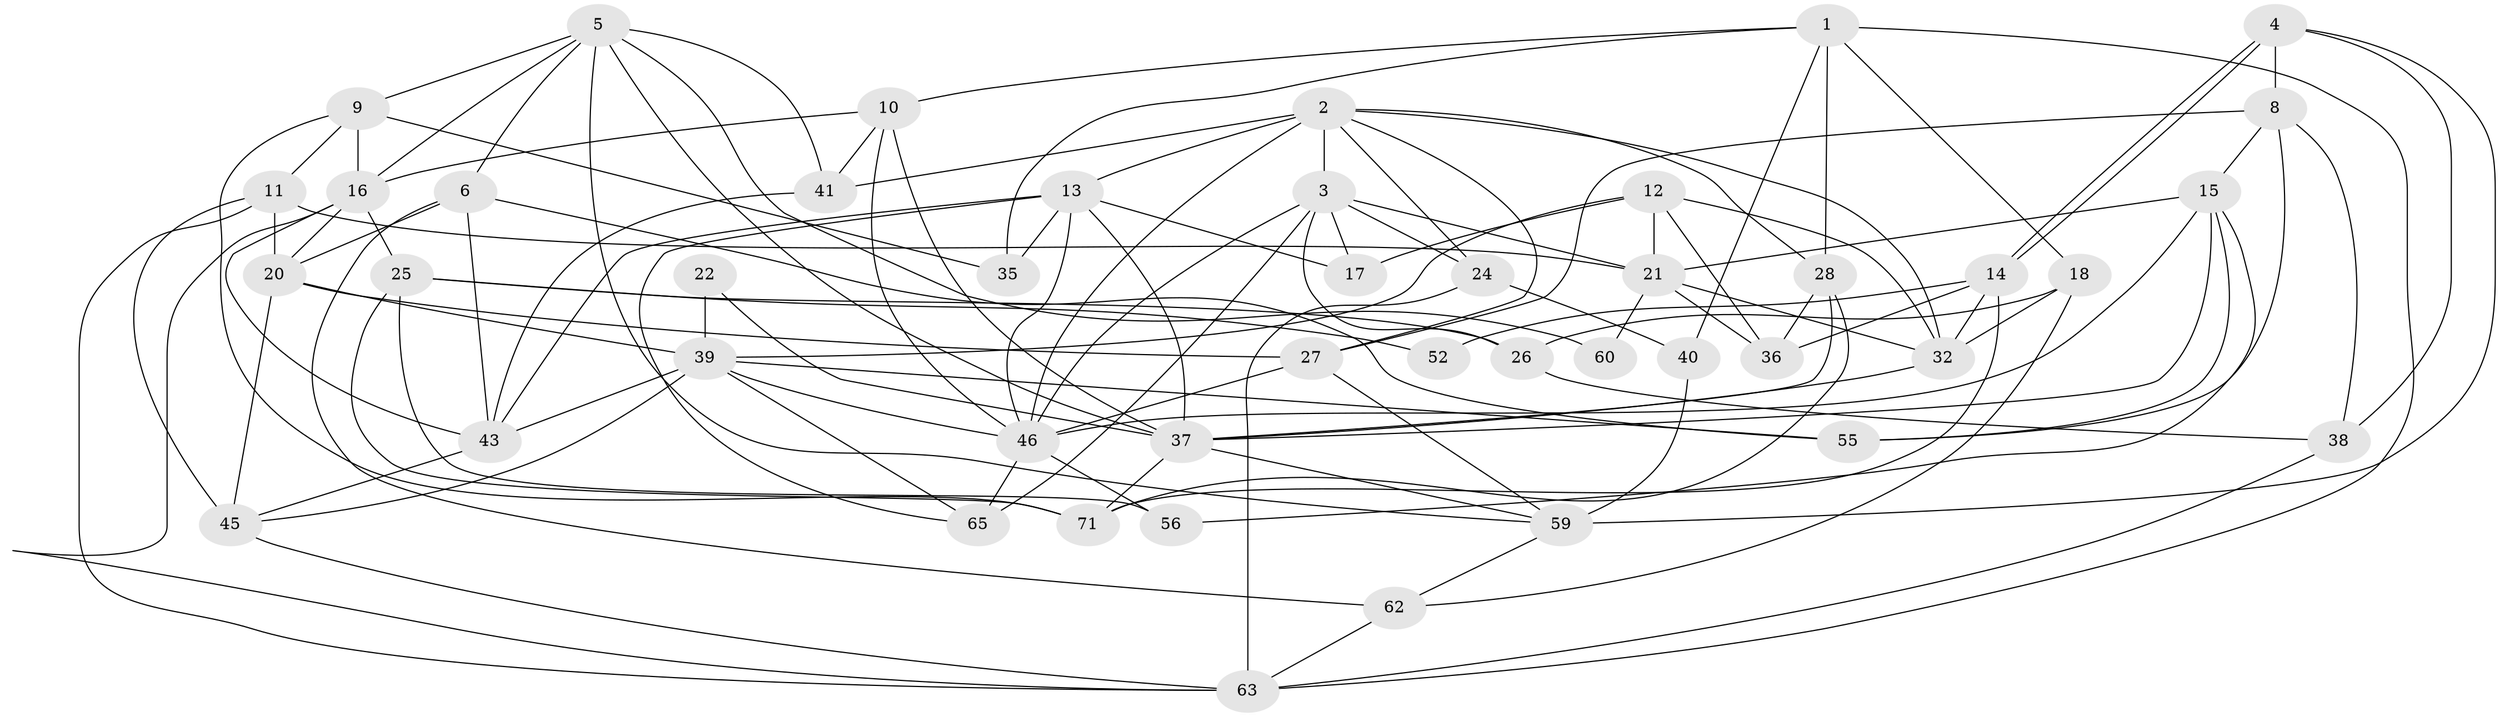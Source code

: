 // original degree distribution, {5: 0.15789473684210525, 8: 0.013157894736842105, 4: 0.32894736842105265, 2: 0.07894736842105263, 3: 0.32894736842105265, 7: 0.05263157894736842, 6: 0.02631578947368421, 9: 0.013157894736842105}
// Generated by graph-tools (version 1.1) at 2025/11/02/27/25 16:11:19]
// undirected, 45 vertices, 116 edges
graph export_dot {
graph [start="1"]
  node [color=gray90,style=filled];
  1 [super="+68"];
  2 [super="+33"];
  3 [super="+7"];
  4;
  5 [super="+54"];
  6 [super="+67"];
  8 [super="+42"];
  9 [super="+29"];
  10 [super="+53"];
  11 [super="+70"];
  12 [super="+50"];
  13 [super="+30"];
  14 [super="+49"];
  15 [super="+19"];
  16 [super="+58"];
  17;
  18;
  20 [super="+23"];
  21 [super="+34"];
  22;
  24 [super="+75"];
  25 [super="+47"];
  26;
  27 [super="+31"];
  28 [super="+74"];
  32 [super="+64"];
  35;
  36;
  37 [super="+51"];
  38 [super="+72"];
  39 [super="+44"];
  40;
  41;
  43 [super="+66"];
  45 [super="+48"];
  46 [super="+57"];
  52;
  55 [super="+73"];
  56;
  59 [super="+61"];
  60;
  62 [super="+69"];
  63;
  65;
  71 [super="+76"];
  1 -- 35;
  1 -- 18;
  1 -- 40;
  1 -- 28;
  1 -- 63;
  1 -- 10;
  2 -- 3;
  2 -- 13 [weight=2];
  2 -- 41;
  2 -- 46;
  2 -- 28;
  2 -- 32;
  2 -- 27;
  2 -- 24;
  3 -- 65;
  3 -- 17;
  3 -- 26;
  3 -- 24;
  3 -- 21;
  3 -- 46;
  4 -- 14;
  4 -- 14;
  4 -- 38;
  4 -- 59;
  4 -- 8;
  5 -- 41;
  5 -- 37 [weight=2];
  5 -- 60;
  5 -- 59;
  5 -- 6;
  5 -- 16;
  5 -- 9;
  6 -- 55;
  6 -- 20;
  6 -- 43;
  6 -- 62;
  8 -- 38;
  8 -- 27;
  8 -- 15;
  8 -- 55;
  9 -- 11;
  9 -- 16;
  9 -- 35;
  9 -- 71;
  10 -- 41;
  10 -- 16;
  10 -- 37;
  10 -- 46;
  11 -- 63;
  11 -- 21;
  11 -- 20;
  11 -- 45;
  12 -- 17;
  12 -- 21;
  12 -- 32;
  12 -- 36;
  12 -- 39;
  13 -- 46;
  13 -- 17;
  13 -- 65;
  13 -- 37;
  13 -- 43;
  13 -- 35;
  14 -- 36;
  14 -- 32;
  14 -- 52;
  14 -- 71;
  15 -- 46;
  15 -- 55;
  15 -- 56;
  15 -- 21;
  15 -- 37;
  16 -- 63;
  16 -- 20;
  16 -- 25;
  16 -- 43;
  18 -- 26;
  18 -- 62;
  18 -- 32;
  20 -- 39 [weight=2];
  20 -- 45;
  20 -- 27;
  21 -- 36;
  21 -- 60;
  21 -- 32;
  22 -- 39 [weight=2];
  22 -- 37;
  24 -- 63;
  24 -- 40;
  25 -- 71;
  25 -- 26;
  25 -- 52;
  25 -- 56;
  26 -- 38;
  27 -- 59;
  27 -- 46;
  28 -- 36;
  28 -- 37;
  28 -- 71;
  32 -- 37;
  37 -- 59;
  37 -- 71;
  38 -- 63;
  39 -- 65;
  39 -- 43;
  39 -- 46;
  39 -- 45;
  39 -- 55;
  40 -- 59;
  41 -- 43;
  43 -- 45;
  45 -- 63;
  46 -- 56;
  46 -- 65;
  59 -- 62;
  62 -- 63;
}
